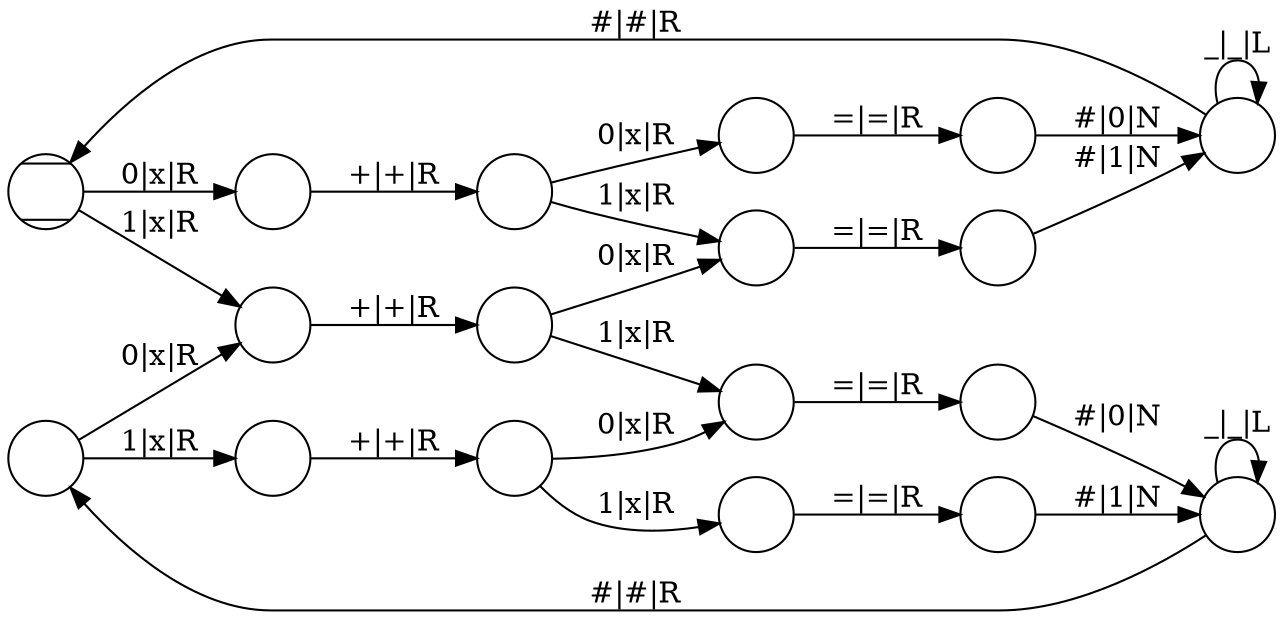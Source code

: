 DIGRAPH binadder {
NODE [shape="circle", label=""]
rankdir="LR"
subgraph { rank= same
left_nocarry [shape=Mcircle]
left_onecarry
}
subgraph { rank= same
right_nocarry_move
right_onecarry_move
right_twocarry_move
}
subgraph { rank= same
right_nocarry
right_onecarry
right_twocarry
}
subgraph { rank= same
NODE [rank=3]
eq_nocarry_move 
eq_onecarry_move
eq_twocarry_move
eq_threecarry_move
}

subgraph { rank= same
NODE [rank=4]
eq_nocarry 
eq_onecarry
eq_twocarry
eq_threecarry
}

subgraph { rank= same
NODE [rank=5]
left_nocarry_move 
left_onecarry_move
}

left_nocarry -> right_nocarry_move [label = "0|x|R"]
left_nocarry -> right_onecarry_move [label = "1|x|R"]

left_onecarry -> right_onecarry_move [label = "0|x|R"]
left_onecarry -> right_twocarry_move [label = "1|x|R"]

right_nocarry_move -> right_nocarry [label = "+|+|R"]
right_onecarry_move -> right_onecarry [label = "+|+|R"]
right_twocarry_move -> right_twocarry [label = "+|+|R"]

right_nocarry -> eq_nocarry_move [label = "0|x|R"]
right_nocarry -> eq_onecarry_move [label = "1|x|R"]
right_onecarry -> eq_onecarry_move [label = "0|x|R"]
right_onecarry -> eq_twocarry_move [label = "1|x|R"]
right_twocarry -> eq_threecarry_move [label = "1|x|R"]
right_twocarry -> eq_twocarry_move [label = "0|x|R"]

eq_nocarry_move ->  eq_nocarry [label = "=|=|R"]
eq_onecarry_move -> eq_onecarry [label = "=|=|R"]
eq_twocarry_move -> eq_twocarry [label = "=|=|R"]
eq_threecarry_move -> eq_threecarry [label = "=|=|R"]

eq_nocarry -> left_nocarry_move [label = "#|0|N"]
eq_onecarry -> left_nocarry_move [label = "#|1|N"]
eq_twocarry -> left_onecarry_move [label = "#|0|N"]
eq_threecarry -> left_onecarry_move [label = "#|1|N"]

left_nocarry_move -> left_nocarry [label = "#|#|R"]
left_onecarry_move -> left_onecarry [label = "#|#|R"]

left_nocarry_move -> left_nocarry_move [label="_|_|L"]
left_onecarry_move -> left_onecarry_move [label="_|_|L"]
}
